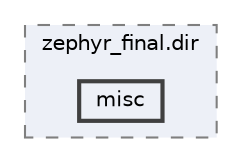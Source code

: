 digraph "build/zephyr/CMakeFiles/zephyr_final.dir/misc"
{
 // LATEX_PDF_SIZE
  bgcolor="transparent";
  edge [fontname=Helvetica,fontsize=10,labelfontname=Helvetica,labelfontsize=10];
  node [fontname=Helvetica,fontsize=10,shape=box,height=0.2,width=0.4];
  compound=true
  subgraph clusterdir_7bc54dda94ad23c48ea94e883a344778 {
    graph [ bgcolor="#edf0f7", pencolor="grey50", label="zephyr_final.dir", fontname=Helvetica,fontsize=10 style="filled,dashed", URL="dir_7bc54dda94ad23c48ea94e883a344778.html",tooltip=""]
  dir_86611758b2609bb7641b0a06a3f47107 [label="misc", fillcolor="#edf0f7", color="grey25", style="filled,bold", URL="dir_86611758b2609bb7641b0a06a3f47107.html",tooltip=""];
  }
}
